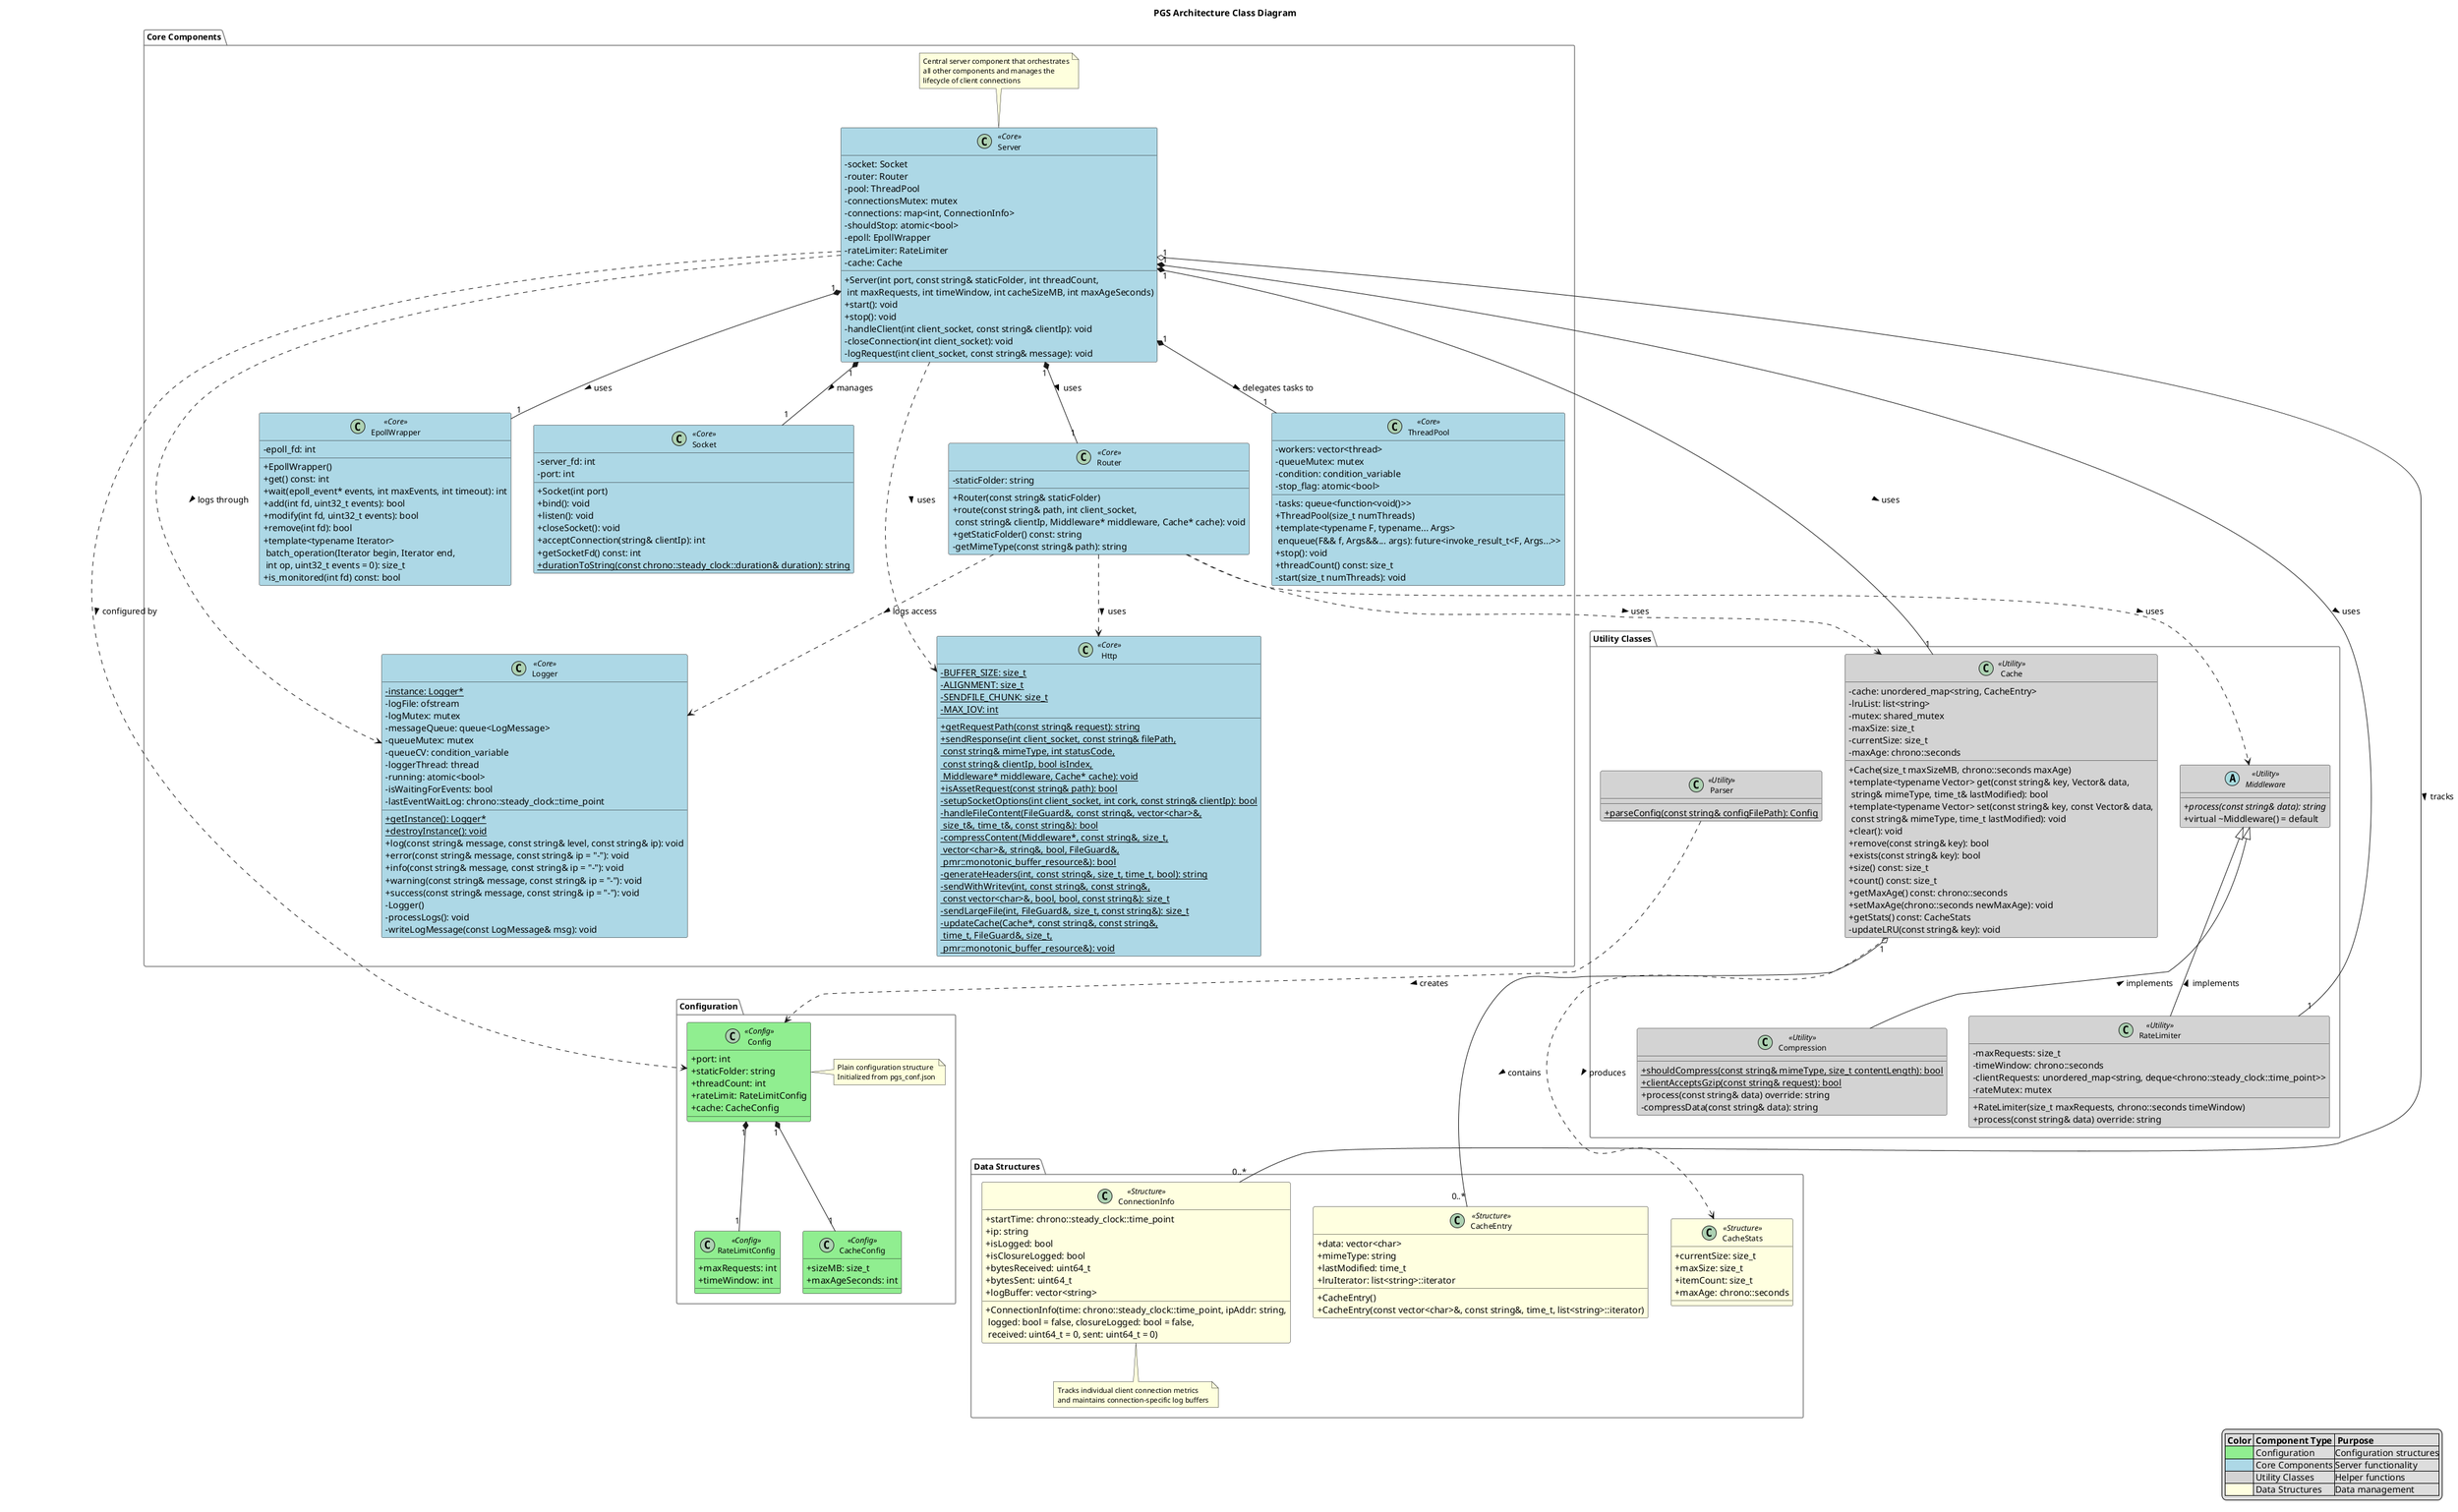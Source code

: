 @startuml server-architecture

!define ABSTRACT abstract class

skinparam {
    ClassAttributeIconSize 0
    ClassBackgroundColor<<Config>> LightGreen
    ClassBackgroundColor<<Core>> LightBlue
    ClassBackgroundColor<<Utility>> LightGray
    ClassBackgroundColor<<Structure>> LightYellow
    PackageBackgroundColor White
    PackageBorderColor Gray
    ClassFontSize 12
    NoteFontSize 11
    PackageFontSize 13
}

title PGS Architecture Class Diagram

package "Configuration" {
    class Config <<Config>> {
        + port: int
        + staticFolder: string
        + threadCount: int
        + rateLimit: RateLimitConfig
        + cache: CacheConfig
    }
    note right of Config: Plain configuration structure\nInitialized from pgs_conf.json

    class RateLimitConfig <<Config>> {
        + maxRequests: int
        + timeWindow: int
    }

    class CacheConfig <<Config>> {
        + sizeMB: size_t
        + maxAgeSeconds: int
    }
}

package "Data Structures" {
    class ConnectionInfo <<Structure>> {
        + startTime: chrono::steady_clock::time_point
        + ip: string
        + isLogged: bool
        + isClosureLogged: bool
        + bytesReceived: uint64_t
        + bytesSent: uint64_t
        + logBuffer: vector<string>
        + ConnectionInfo(time: chrono::steady_clock::time_point, ipAddr: string,\n logged: bool = false, closureLogged: bool = false,\n received: uint64_t = 0, sent: uint64_t = 0)
    }
    note bottom of ConnectionInfo: Tracks individual client connection metrics\nand maintains connection-specific log buffers

    class CacheEntry <<Structure>> {
        + data: vector<char>
        + mimeType: string
        + lastModified: time_t
        + lruIterator: list<string>::iterator
        + CacheEntry()
        + CacheEntry(const vector<char>&, const string&, time_t, list<string>::iterator)
    }

    class CacheStats <<Structure>> {
        + currentSize: size_t
        + maxSize: size_t
        + itemCount: size_t
        + maxAge: chrono::seconds
    }
}

package "Core Components" {
    class Server <<Core>> {
        - socket: Socket
        - router: Router
        - pool: ThreadPool
        - connectionsMutex: mutex
        - connections: map<int, ConnectionInfo>
        - shouldStop: atomic<bool>
        - epoll: EpollWrapper
        - rateLimiter: RateLimiter
        - cache: Cache
        + Server(int port, const string& staticFolder, int threadCount,\n int maxRequests, int timeWindow, int cacheSizeMB, int maxAgeSeconds)
        + start(): void
        + stop(): void
        - handleClient(int client_socket, const string& clientIp): void
        - closeConnection(int client_socket): void
        - logRequest(int client_socket, const string& message): void
    }
    note top of Server: Central server component that orchestrates\nall other components and manages the\nlifecycle of client connections

    class Socket <<Core>> {
        - server_fd: int
        - port: int
        + Socket(int port)
        + bind(): void
        + listen(): void
        + closeSocket(): void
        + acceptConnection(string& clientIp): int
        + getSocketFd() const: int
        + {static} durationToString(const chrono::steady_clock::duration& duration): string
    }

    class Router <<Core>> {
        - staticFolder: string
        + Router(const string& staticFolder)
        + route(const string& path, int client_socket,\n const string& clientIp, Middleware* middleware, Cache* cache): void
        + getStaticFolder() const: string
        - getMimeType(const string& path): string
    }

    class ThreadPool <<Core>> {
        - workers: vector<thread>
        - tasks: queue<function<void()>>
        - queueMutex: mutex
        - condition: condition_variable
        - stop_flag: atomic<bool>
        + ThreadPool(size_t numThreads)
        + template<typename F, typename... Args>\n enqueue(F&& f, Args&&... args): future<invoke_result_t<F, Args...>>
        + stop(): void
        + threadCount() const: size_t
        - start(size_t numThreads): void
    }

    class Http <<Core>> {
        - {static} BUFFER_SIZE: size_t
        - {static} ALIGNMENT: size_t
        - {static} SENDFILE_CHUNK: size_t
        - {static} MAX_IOV: int
        + {static} getRequestPath(const string& request): string
        + {static} sendResponse(int client_socket, const string& filePath,\n const string& mimeType, int statusCode,\n const string& clientIp, bool isIndex,\n Middleware* middleware, Cache* cache): void
        + {static} isAssetRequest(const string& path): bool
        - {static} setupSocketOptions(int client_socket, int cork, const string& clientIp): bool
        - {static} handleFileContent(FileGuard&, const string&, vector<char>&,\n size_t&, time_t&, const string&): bool
        - {static} compressContent(Middleware*, const string&, size_t,\n vector<char>&, string&, bool, FileGuard&,\n pmr::monotonic_buffer_resource&): bool
        - {static} generateHeaders(int, const string&, size_t, time_t, bool): string
        - {static} sendWithWritev(int, const string&, const string&,\n const vector<char>&, bool, bool, const string&): size_t
        - {static} sendLargeFile(int, FileGuard&, size_t, const string&): size_t
        - {static} updateCache(Cache*, const string&, const string&,\n time_t, FileGuard&, size_t,\n pmr::monotonic_buffer_resource&): void
    }

    class Logger <<Core>> {
        - {static} instance: Logger*
        - logFile: ofstream
        - logMutex: mutex
        - messageQueue: queue<LogMessage>
        - queueMutex: mutex
        - queueCV: condition_variable
        - loggerThread: thread
        - running: atomic<bool>
        - isWaitingForEvents: bool
        - lastEventWaitLog: chrono::steady_clock::time_point
        + {static} getInstance(): Logger*
        + {static} destroyInstance(): void
        + log(const string& message, const string& level, const string& ip): void
        + error(const string& message, const string& ip = "-"): void
        + info(const string& message, const string& ip = "-"): void
        + warning(const string& message, const string& ip = "-"): void
        + success(const string& message, const string& ip = "-"): void
        - Logger()
        - processLogs(): void
        - writeLogMessage(const LogMessage& msg): void
    }

    class EpollWrapper <<Core>> {
        - epoll_fd: int
        + EpollWrapper()
        + get() const: int
        + wait(epoll_event* events, int maxEvents, int timeout): int
        + add(int fd, uint32_t events): bool
        + modify(int fd, uint32_t events): bool
        + remove(int fd): bool
        + template<typename Iterator>\n batch_operation(Iterator begin, Iterator end,\n int op, uint32_t events = 0): size_t
        + is_monitored(int fd) const: bool
    }
}

package "Utility Classes" {
    abstract class Middleware <<Utility>> {
        + {abstract} process(const string& data): string
        + virtual ~Middleware() = default
    }

    class Cache <<Utility>> {
        - cache: unordered_map<string, CacheEntry>
        - lruList: list<string>
        - mutex: shared_mutex
        - maxSize: size_t
        - currentSize: size_t
        - maxAge: chrono::seconds
        + Cache(size_t maxSizeMB, chrono::seconds maxAge)
        + template<typename Vector> get(const string& key, Vector& data,\n string& mimeType, time_t& lastModified): bool
        + template<typename Vector> set(const string& key, const Vector& data,\n const string& mimeType, time_t lastModified): void
        + clear(): void
        + remove(const string& key): bool
        + exists(const string& key): bool
        + size() const: size_t
        + count() const: size_t
        + getMaxAge() const: chrono::seconds
        + setMaxAge(chrono::seconds newMaxAge): void
        + getStats() const: CacheStats
        - updateLRU(const string& key): void
    }

    class RateLimiter <<Utility>> {
        - maxRequests: size_t
        - timeWindow: chrono::seconds
        - clientRequests: unordered_map<string, deque<chrono::steady_clock::time_point>>
        - rateMutex: mutex
        + RateLimiter(size_t maxRequests, chrono::seconds timeWindow)
        + process(const string& data) override: string
    }

    class Compression <<Utility>> {
        + {static} shouldCompress(const string& mimeType, size_t contentLength): bool
        + {static} clientAcceptsGzip(const string& request): bool
        + process(const string& data) override: string
        - compressData(const string& data): string
    }

    class Parser <<Utility>> {
        + {static} parseConfig(const string& configFilePath): Config
    }
}

Server "1" *-- "1" Socket : manages >
Server "1" *-- "1" Router : uses >
Server "1" *-- "1" ThreadPool : delegates tasks to >
Server "1" o-- "0..*" ConnectionInfo : tracks >
Server "1" *-- "1" Cache : uses >
Server "1" *-- "1" RateLimiter : uses >
Server "1" *-- "1" EpollWrapper : uses >

Config "1" *-- "1" RateLimitConfig
Config "1" *-- "1" CacheConfig

Cache "1" o-- "0..*" CacheEntry : contains >
Cache ..> CacheStats : produces >

Server ..> Config : configured by >
Server ..> Http : uses >
Parser ..> Config : creates >
Server ..> Logger : logs through >
Router ..> Logger : logs access >
Router ..> Http : uses >
Router ..> Middleware : uses >
Router ..> Cache : uses >

RateLimiter -up-|> Middleware : implements >
Compression -up-|> Middleware : implements >

Config -[hidden]down-> ConnectionInfo
Socket -[hidden]right-> Router
Http -[hidden]right-> Parser

legend right
  |= Color |= Component Type |= Purpose |
  |<#LightGreen>| Configuration |Configuration structures|
  |<#LightBlue>| Core Components |Server functionality|
  |<#LightGray>| Utility Classes |Helper functions|
  |<#LightYellow>| Data Structures |Data management|
endlegend

@enduml